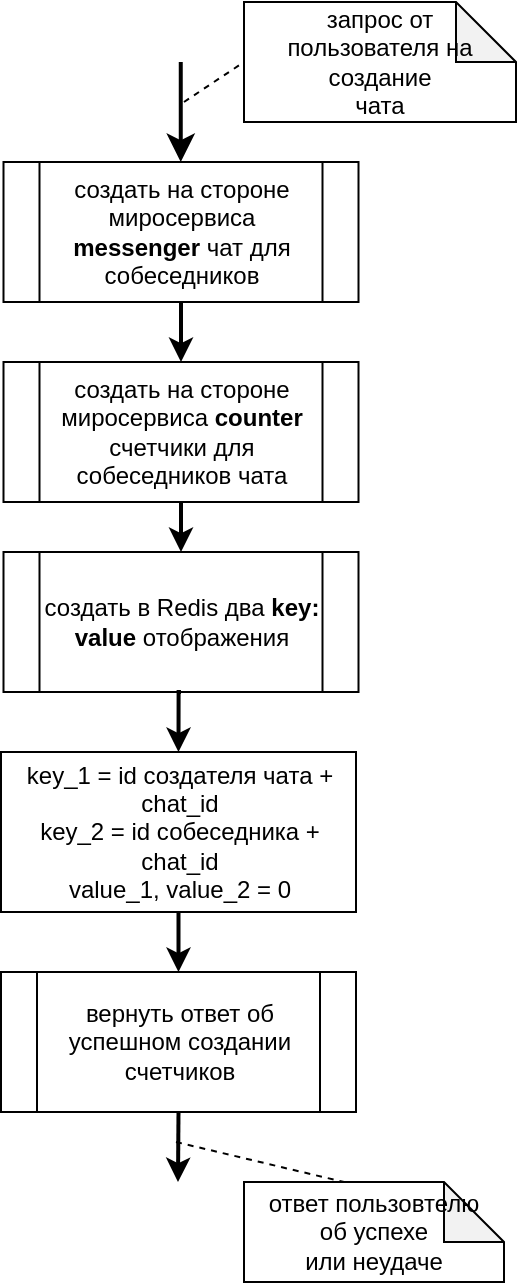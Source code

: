 <mxfile version="13.0.3" type="device"><diagram id="C5RBs43oDa-KdzZeNtuy" name="Page-1"><mxGraphModel dx="1422" dy="843" grid="1" gridSize="10" guides="1" tooltips="1" connect="1" arrows="1" fold="1" page="1" pageScale="1" pageWidth="827" pageHeight="1169" math="1" shadow="0"><root><mxCell id="WIyWlLk6GJQsqaUBKTNV-0"/><mxCell id="WIyWlLk6GJQsqaUBKTNV-1" parent="WIyWlLk6GJQsqaUBKTNV-0"/><mxCell id="Ziw6U4ubk1HarNR5fG7L-1" value="" style="rounded=0;html=1;jettySize=auto;orthogonalLoop=1;fontSize=11;endArrow=classic;endFill=1;endSize=8;strokeWidth=2;shadow=0;labelBackgroundColor=none;edgeStyle=orthogonalEdgeStyle;" parent="WIyWlLk6GJQsqaUBKTNV-1" edge="1"><mxGeometry relative="1" as="geometry"><mxPoint x="442.38" y="50" as="sourcePoint"/><mxPoint x="442.38" y="100" as="targetPoint"/></mxGeometry></mxCell><mxCell id="Ziw6U4ubk1HarNR5fG7L-5" value="запрос от &lt;br&gt;пользователя на&lt;br&gt;создание&lt;br&gt;чата" style="shape=note;whiteSpace=wrap;html=1;backgroundOutline=1;darkOpacity=0.05;" parent="WIyWlLk6GJQsqaUBKTNV-1" vertex="1"><mxGeometry x="474" y="20" width="136" height="60" as="geometry"/></mxCell><mxCell id="Ziw6U4ubk1HarNR5fG7L-6" value="" style="endArrow=none;dashed=1;html=1;entryX=0;entryY=0.5;entryDx=0;entryDy=0;entryPerimeter=0;" parent="WIyWlLk6GJQsqaUBKTNV-1" target="Ziw6U4ubk1HarNR5fG7L-5" edge="1"><mxGeometry width="50" height="50" relative="1" as="geometry"><mxPoint x="444" y="70" as="sourcePoint"/><mxPoint x="504" y="70" as="targetPoint"/></mxGeometry></mxCell><mxCell id="EBVDPnOzCYrhYdXYFZAa-17" style="edgeStyle=orthogonalEdgeStyle;rounded=0;orthogonalLoop=1;jettySize=auto;html=1;exitX=0.5;exitY=1;exitDx=0;exitDy=0;entryX=0.5;entryY=0;entryDx=0;entryDy=0;endArrow=classic;endFill=1;strokeWidth=2;" edge="1" parent="WIyWlLk6GJQsqaUBKTNV-1" source="EBVDPnOzCYrhYdXYFZAa-0" target="EBVDPnOzCYrhYdXYFZAa-15"><mxGeometry relative="1" as="geometry"/></mxCell><mxCell id="EBVDPnOzCYrhYdXYFZAa-0" value="создать на стороне миросервиса &lt;b&gt;messenger&lt;/b&gt;&amp;nbsp;чат для собеседников" style="shape=process;whiteSpace=wrap;html=1;backgroundOutline=1;fillColor=none;" vertex="1" parent="WIyWlLk6GJQsqaUBKTNV-1"><mxGeometry x="353.75" y="100" width="177.5" height="70" as="geometry"/></mxCell><mxCell id="EBVDPnOzCYrhYdXYFZAa-8" style="edgeStyle=orthogonalEdgeStyle;rounded=0;orthogonalLoop=1;jettySize=auto;html=1;exitX=0.5;exitY=1;exitDx=0;exitDy=0;entryX=0.5;entryY=0;entryDx=0;entryDy=0;endArrow=classic;endFill=1;strokeWidth=2;" edge="1" parent="WIyWlLk6GJQsqaUBKTNV-1" source="EBVDPnOzCYrhYdXYFZAa-4" target="EBVDPnOzCYrhYdXYFZAa-7"><mxGeometry relative="1" as="geometry"/></mxCell><mxCell id="EBVDPnOzCYrhYdXYFZAa-4" value="создать в Redis два &lt;b&gt;key: value&amp;nbsp;&lt;/b&gt;отображения" style="shape=process;whiteSpace=wrap;html=1;backgroundOutline=1;fillColor=none;" vertex="1" parent="WIyWlLk6GJQsqaUBKTNV-1"><mxGeometry x="353.75" y="295" width="177.5" height="70" as="geometry"/></mxCell><mxCell id="EBVDPnOzCYrhYdXYFZAa-11" style="edgeStyle=orthogonalEdgeStyle;rounded=0;orthogonalLoop=1;jettySize=auto;html=1;exitX=0.5;exitY=1;exitDx=0;exitDy=0;entryX=0.5;entryY=0;entryDx=0;entryDy=0;endArrow=classic;endFill=1;strokeWidth=2;" edge="1" parent="WIyWlLk6GJQsqaUBKTNV-1" source="EBVDPnOzCYrhYdXYFZAa-7" target="EBVDPnOzCYrhYdXYFZAa-10"><mxGeometry relative="1" as="geometry"/></mxCell><mxCell id="EBVDPnOzCYrhYdXYFZAa-7" value="key_1 = id создателя чата + chat_id&lt;br&gt;key_2 = id собеседника + chat_id&lt;br&gt;value_1, value_2 = 0" style="rounded=0;whiteSpace=wrap;html=1;fillColor=none;" vertex="1" parent="WIyWlLk6GJQsqaUBKTNV-1"><mxGeometry x="352.5" y="395" width="177.5" height="80" as="geometry"/></mxCell><mxCell id="EBVDPnOzCYrhYdXYFZAa-19" style="edgeStyle=orthogonalEdgeStyle;rounded=0;orthogonalLoop=1;jettySize=auto;html=1;exitX=0.5;exitY=1;exitDx=0;exitDy=0;endArrow=classic;endFill=1;strokeWidth=2;" edge="1" parent="WIyWlLk6GJQsqaUBKTNV-1" source="EBVDPnOzCYrhYdXYFZAa-10"><mxGeometry relative="1" as="geometry"><mxPoint x="441" y="610" as="targetPoint"/></mxGeometry></mxCell><mxCell id="EBVDPnOzCYrhYdXYFZAa-10" value="вернуть ответ об успешном создании счетчиков" style="shape=process;whiteSpace=wrap;html=1;backgroundOutline=1;fillColor=none;" vertex="1" parent="WIyWlLk6GJQsqaUBKTNV-1"><mxGeometry x="352.5" y="505" width="177.5" height="70" as="geometry"/></mxCell><mxCell id="EBVDPnOzCYrhYdXYFZAa-16" style="edgeStyle=orthogonalEdgeStyle;rounded=0;orthogonalLoop=1;jettySize=auto;html=1;exitX=0.5;exitY=1;exitDx=0;exitDy=0;entryX=0.5;entryY=0;entryDx=0;entryDy=0;endArrow=classic;endFill=1;strokeWidth=2;" edge="1" parent="WIyWlLk6GJQsqaUBKTNV-1" source="EBVDPnOzCYrhYdXYFZAa-15" target="EBVDPnOzCYrhYdXYFZAa-4"><mxGeometry relative="1" as="geometry"/></mxCell><mxCell id="EBVDPnOzCYrhYdXYFZAa-15" value="создать на стороне миросервиса &lt;b&gt;counter&lt;/b&gt; счетчики для собеседников чата" style="shape=process;whiteSpace=wrap;html=1;backgroundOutline=1;fillColor=none;" vertex="1" parent="WIyWlLk6GJQsqaUBKTNV-1"><mxGeometry x="353.75" y="200" width="177.5" height="70" as="geometry"/></mxCell><mxCell id="EBVDPnOzCYrhYdXYFZAa-18" value="ответ пользовтелю&lt;br&gt;об&amp;nbsp;успехе&lt;br&gt;или неудаче" style="shape=note;whiteSpace=wrap;html=1;backgroundOutline=1;darkOpacity=0.05;" vertex="1" parent="WIyWlLk6GJQsqaUBKTNV-1"><mxGeometry x="474" y="610" width="130" height="50" as="geometry"/></mxCell><mxCell id="EBVDPnOzCYrhYdXYFZAa-20" value="" style="endArrow=none;dashed=1;html=1;strokeWidth=1;entryX=0;entryY=0;entryDx=50;entryDy=0;entryPerimeter=0;" edge="1" parent="WIyWlLk6GJQsqaUBKTNV-1" target="EBVDPnOzCYrhYdXYFZAa-18"><mxGeometry width="50" height="50" relative="1" as="geometry"><mxPoint x="440" y="590" as="sourcePoint"/><mxPoint x="400" y="590" as="targetPoint"/></mxGeometry></mxCell></root></mxGraphModel></diagram></mxfile>